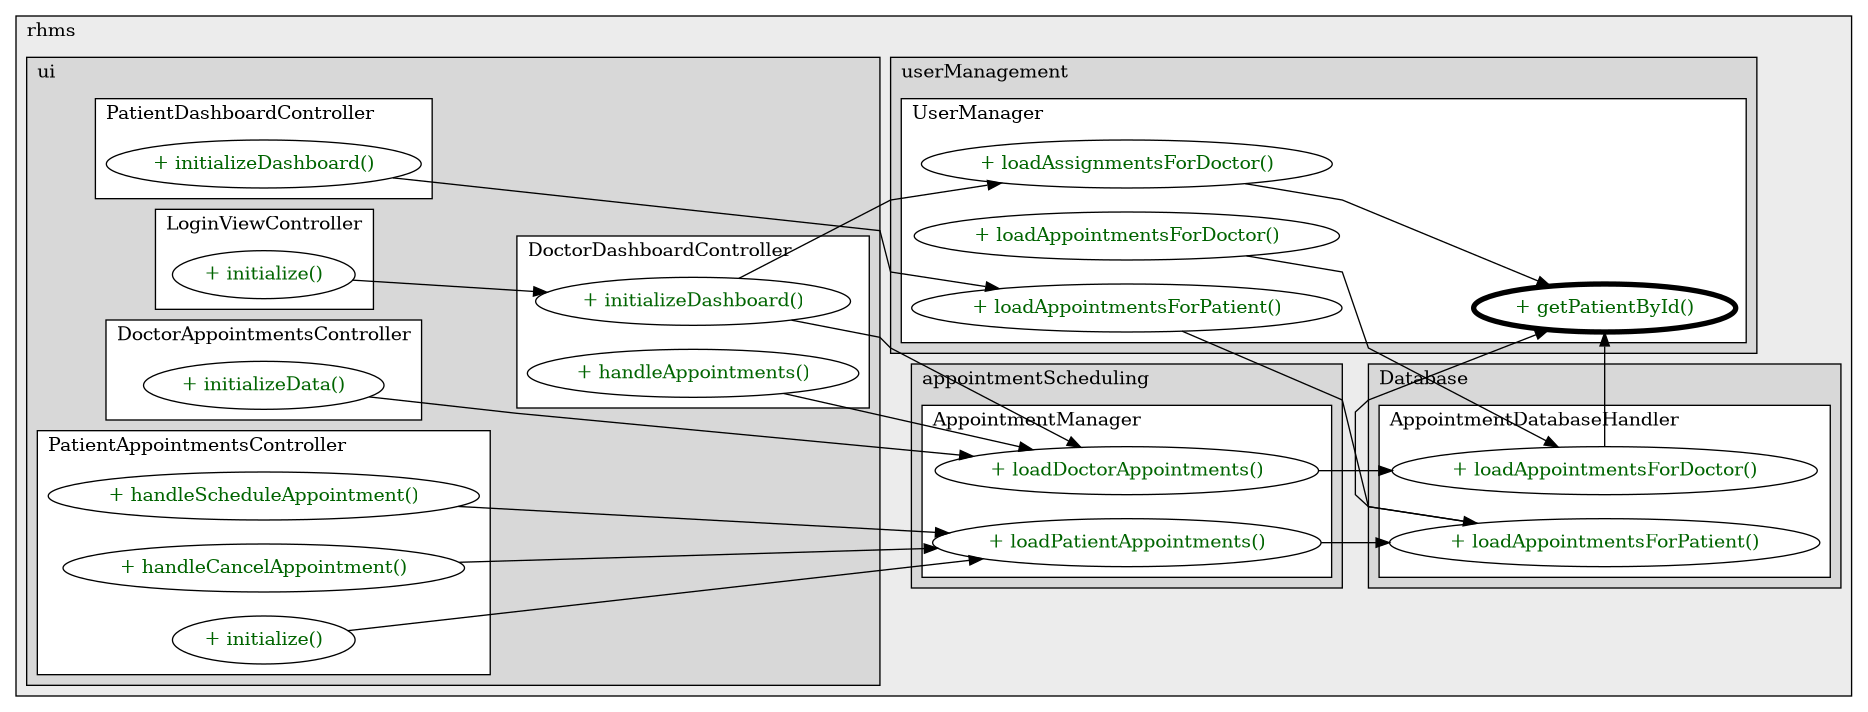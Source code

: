 @startuml

/' diagram meta data start
config=CallConfiguration;
{
  "rootMethod": "com.rhms.userManagement.UserManager#getPatientById(int)",
  "projectClassification": {
    "searchMode": "OpenProject", // OpenProject, AllProjects
    "includedProjects": "",
    "pathEndKeywords": "*.impl",
    "isClientPath": "",
    "isClientName": "",
    "isTestPath": "",
    "isTestName": "",
    "isMappingPath": "",
    "isMappingName": "",
    "isDataAccessPath": "",
    "isDataAccessName": "",
    "isDataStructurePath": "",
    "isDataStructureName": "",
    "isInterfaceStructuresPath": "",
    "isInterfaceStructuresName": "",
    "isEntryPointPath": "",
    "isEntryPointName": "",
    "treatFinalFieldsAsMandatory": false
  },
  "graphRestriction": {
    "classPackageExcludeFilter": "",
    "classPackageIncludeFilter": "",
    "classNameExcludeFilter": "",
    "classNameIncludeFilter": "",
    "methodNameExcludeFilter": "",
    "methodNameIncludeFilter": "",
    "removeByInheritance": "", // inheritance/annotation based filtering is done in a second step
    "removeByAnnotation": "",
    "removeByClassPackage": "", // cleanup the graph after inheritance/annotation based filtering is done
    "removeByClassName": "",
    "cutMappings": false,
    "cutEnum": true,
    "cutTests": true,
    "cutClient": true,
    "cutDataAccess": true,
    "cutInterfaceStructures": true,
    "cutDataStructures": true,
    "cutGetterAndSetter": true,
    "cutConstructors": true
  },
  "graphTraversal": {
    "forwardDepth": 3,
    "backwardDepth": 3,
    "classPackageExcludeFilter": "",
    "classPackageIncludeFilter": "",
    "classNameExcludeFilter": "",
    "classNameIncludeFilter": "",
    "methodNameExcludeFilter": "",
    "methodNameIncludeFilter": "",
    "hideMappings": false,
    "hideDataStructures": false,
    "hidePrivateMethods": true,
    "hideInterfaceCalls": true, // indirection: implementation -> interface (is hidden) -> implementation
    "onlyShowApplicationEntryPoints": false, // root node is included
    "useMethodCallsForStructureDiagram": "ForwardOnly" // ForwardOnly, BothDirections, No
  },
  "details": {
    "aggregation": "GroupByClass", // ByClass, GroupByClass, None
    "showMethodParametersTypes": false,
    "showMethodParametersNames": false,
    "showMethodReturnType": false,
    "showPackageLevels": 2,
    "showCallOrder": false,
    "edgeMode": "MethodsOnly", // TypesOnly, MethodsOnly, TypesAndMethods, MethodsAndDirectTypeUsage
    "showDetailedClassStructure": false
  },
  "rootClass": "com.rhms.userManagement.UserManager",
  "extensionCallbackMethod": "" // qualified.class.name#methodName - signature: public static String method(String)
}
diagram meta data end '/



digraph g {
    rankdir="LR"
    splines=polyline
    

'nodes 
subgraph cluster_3499612 { 
   	label=rhms
	labeljust=l
	fillcolor="#ececec"
	style=filled
   
   subgraph cluster_1177773926 { 
   	label=ui
	labeljust=l
	fillcolor="#d8d8d8"
	style=filled
   
   subgraph cluster_1115017815 { 
   	label=PatientAppointmentsController
	labeljust=l
	fillcolor=white
	style=filled
   
   PatientAppointmentsController1319010786XXXhandleCancelAppointment1067311644[
	label="+ handleCancelAppointment()"
	style=filled
	fillcolor=white
	tooltip="PatientAppointmentsController

null"
	fontcolor=darkgreen
];

PatientAppointmentsController1319010786XXXhandleScheduleAppointment1067311644[
	label="+ handleScheduleAppointment()"
	style=filled
	fillcolor=white
	tooltip="PatientAppointmentsController

null"
	fontcolor=darkgreen
];

PatientAppointmentsController1319010786XXXinitialize483754871[
	label="+ initialize()"
	style=filled
	fillcolor=white
	tooltip="PatientAppointmentsController

null"
	fontcolor=darkgreen
];
} 

subgraph cluster_1471229367 { 
   	label=PatientDashboardController
	labeljust=l
	fillcolor=white
	style=filled
   
   PatientDashboardController1319010786XXXinitializeDashboard0[
	label="+ initializeDashboard()"
	style=filled
	fillcolor=white
	tooltip="PatientDashboardController

&#10;  Initializes the dashboard with user-specific data&#10; "
	fontcolor=darkgreen
];
} 

subgraph cluster_1484531685 { 
   	label=DoctorAppointmentsController
	labeljust=l
	fillcolor=white
	style=filled
   
   DoctorAppointmentsController1319010786XXXinitializeData30036335[
	label="+ initializeData()"
	style=filled
	fillcolor=white
	tooltip="DoctorAppointmentsController

&#10;  Initialize controller with doctor, user manager, and appointment manager&#10; "
	fontcolor=darkgreen
];
} 

subgraph cluster_1963124869 { 
   	label=DoctorDashboardController
	labeljust=l
	fillcolor=white
	style=filled
   
   DoctorDashboardController1319010786XXXhandleAppointments1067311644[
	label="+ handleAppointments()"
	style=filled
	fillcolor=white
	tooltip="DoctorDashboardController

null"
	fontcolor=darkgreen
];

DoctorDashboardController1319010786XXXinitializeDashboard0[
	label="+ initializeDashboard()"
	style=filled
	fillcolor=white
	tooltip="DoctorDashboardController

&#10;  Initializes the dashboard with user-specific data&#10; "
	fontcolor=darkgreen
];
} 

subgraph cluster_355486142 { 
   	label=LoginViewController
	labeljust=l
	fillcolor=white
	style=filled
   
   LoginViewController1319010786XXXinitialize0[
	label="+ initialize()"
	style=filled
	fillcolor=white
	tooltip="LoginViewController

null"
	fontcolor=darkgreen
];
} 
} 

subgraph cluster_1196923775 { 
   	label=appointmentScheduling
	labeljust=l
	fillcolor="#d8d8d8"
	style=filled
   
   subgraph cluster_1381059570 { 
   	label=AppointmentManager
	labeljust=l
	fillcolor=white
	style=filled
   
   AppointmentManager1163657970XXXloadDoctorAppointments2052357439[
	label="+ loadDoctorAppointments()"
	style=filled
	fillcolor=white
	tooltip="AppointmentManager

&#10;  Load all appointments for a specific doctor&#10; &#10;  @param doctor The doctor whose appointments to load&#10;  @return List of appointments for the doctor&#10;  @throws AppointmentException If there's an error loading appointments&#10; "
	fontcolor=darkgreen
];

AppointmentManager1163657970XXXloadPatientAppointments873235173[
	label="+ loadPatientAppointments()"
	style=filled
	fillcolor=white
	tooltip="AppointmentManager

&#10;  Load all appointments for a specific patient&#10; &#10;  @param patient The patient whose appointments to load&#10;  @return List of appointments for the patient&#10;  @throws AppointmentException If there's an error loading appointments&#10; "
	fontcolor=darkgreen
];
} 
} 

subgraph cluster_1951307539 { 
   	label=Database
	labeljust=l
	fillcolor="#d8d8d8"
	style=filled
   
   subgraph cluster_1904099134 { 
   	label=AppointmentDatabaseHandler
	labeljust=l
	fillcolor=white
	style=filled
   
   AppointmentDatabaseHandler1676144448XXXloadAppointmentsForDoctor104431[
	label="+ loadAppointmentsForDoctor()"
	style=filled
	fillcolor=white
	tooltip="AppointmentDatabaseHandler

&#10;  Retrieves all appointments for a specific doctor&#10;  &#10;  @param doctorId The ID of the doctor&#10;  @return A list of appointments for the doctor&#10;  @throws SQLException If there is an error querying the database&#10; "
	fontcolor=darkgreen
];

AppointmentDatabaseHandler1676144448XXXloadAppointmentsForPatient104431[
	label="+ loadAppointmentsForPatient()"
	style=filled
	fillcolor=white
	tooltip="AppointmentDatabaseHandler

&#10;  Retrieves all appointments for a specific patient&#10;  &#10;  @param patientId The ID of the patient&#10;  @return A list of appointments for the patient&#10;  @throws SQLException If there is an error querying the database&#10; "
	fontcolor=darkgreen
];
} 
} 

subgraph cluster_85584960 { 
   	label=userManagement
	labeljust=l
	fillcolor="#d8d8d8"
	style=filled
   
   subgraph cluster_879193049 { 
   	label=UserManager
	labeljust=l
	fillcolor=white
	style=filled
   
   UserManager108603475XXXgetPatientById104431[
	label="+ getPatientById()"
	style=filled
	fillcolor=white
	tooltip="UserManager

null"
	penwidth=4
	fontcolor=darkgreen
];

UserManager108603475XXXloadAppointmentsForDoctor2052357439[
	label="+ loadAppointmentsForDoctor()"
	style=filled
	fillcolor=white
	tooltip="UserManager

&#10;  Load appointments for a specific doctor from the database&#10;  @param doctor The doctor for whom to load appointments&#10; "
	fontcolor=darkgreen
];

UserManager108603475XXXloadAppointmentsForPatient873235173[
	label="+ loadAppointmentsForPatient()"
	style=filled
	fillcolor=white
	tooltip="UserManager

&#10;  Load appointments for a specific patient from the database&#10;  @param patient The patient for whom to load appointments&#10; "
	fontcolor=darkgreen
];

UserManager108603475XXXloadAssignmentsForDoctor2052357439[
	label="+ loadAssignmentsForDoctor()"
	style=filled
	fillcolor=white
	tooltip="UserManager

&#10;  Load assignments specifically for one doctor&#10;  This is used when initializing the doctor dashboard&#10; "
	fontcolor=darkgreen
];
} 
} 
} 

'edges    
AppointmentDatabaseHandler1676144448XXXloadAppointmentsForDoctor104431 -> UserManager108603475XXXgetPatientById104431;
AppointmentDatabaseHandler1676144448XXXloadAppointmentsForPatient104431 -> UserManager108603475XXXgetPatientById104431;
AppointmentManager1163657970XXXloadDoctorAppointments2052357439 -> AppointmentDatabaseHandler1676144448XXXloadAppointmentsForDoctor104431;
AppointmentManager1163657970XXXloadPatientAppointments873235173 -> AppointmentDatabaseHandler1676144448XXXloadAppointmentsForPatient104431;
DoctorAppointmentsController1319010786XXXinitializeData30036335 -> AppointmentManager1163657970XXXloadDoctorAppointments2052357439;
DoctorDashboardController1319010786XXXhandleAppointments1067311644 -> AppointmentManager1163657970XXXloadDoctorAppointments2052357439;
DoctorDashboardController1319010786XXXinitializeDashboard0 -> AppointmentManager1163657970XXXloadDoctorAppointments2052357439;
DoctorDashboardController1319010786XXXinitializeDashboard0 -> UserManager108603475XXXloadAssignmentsForDoctor2052357439;
LoginViewController1319010786XXXinitialize0 -> DoctorDashboardController1319010786XXXinitializeDashboard0;
PatientAppointmentsController1319010786XXXhandleCancelAppointment1067311644 -> AppointmentManager1163657970XXXloadPatientAppointments873235173;
PatientAppointmentsController1319010786XXXhandleScheduleAppointment1067311644 -> AppointmentManager1163657970XXXloadPatientAppointments873235173;
PatientAppointmentsController1319010786XXXinitialize483754871 -> AppointmentManager1163657970XXXloadPatientAppointments873235173;
PatientDashboardController1319010786XXXinitializeDashboard0 -> UserManager108603475XXXloadAppointmentsForPatient873235173;
UserManager108603475XXXloadAppointmentsForDoctor2052357439 -> AppointmentDatabaseHandler1676144448XXXloadAppointmentsForDoctor104431;
UserManager108603475XXXloadAppointmentsForPatient873235173 -> AppointmentDatabaseHandler1676144448XXXloadAppointmentsForPatient104431;
UserManager108603475XXXloadAssignmentsForDoctor2052357439 -> UserManager108603475XXXgetPatientById104431;
    
}
@enduml